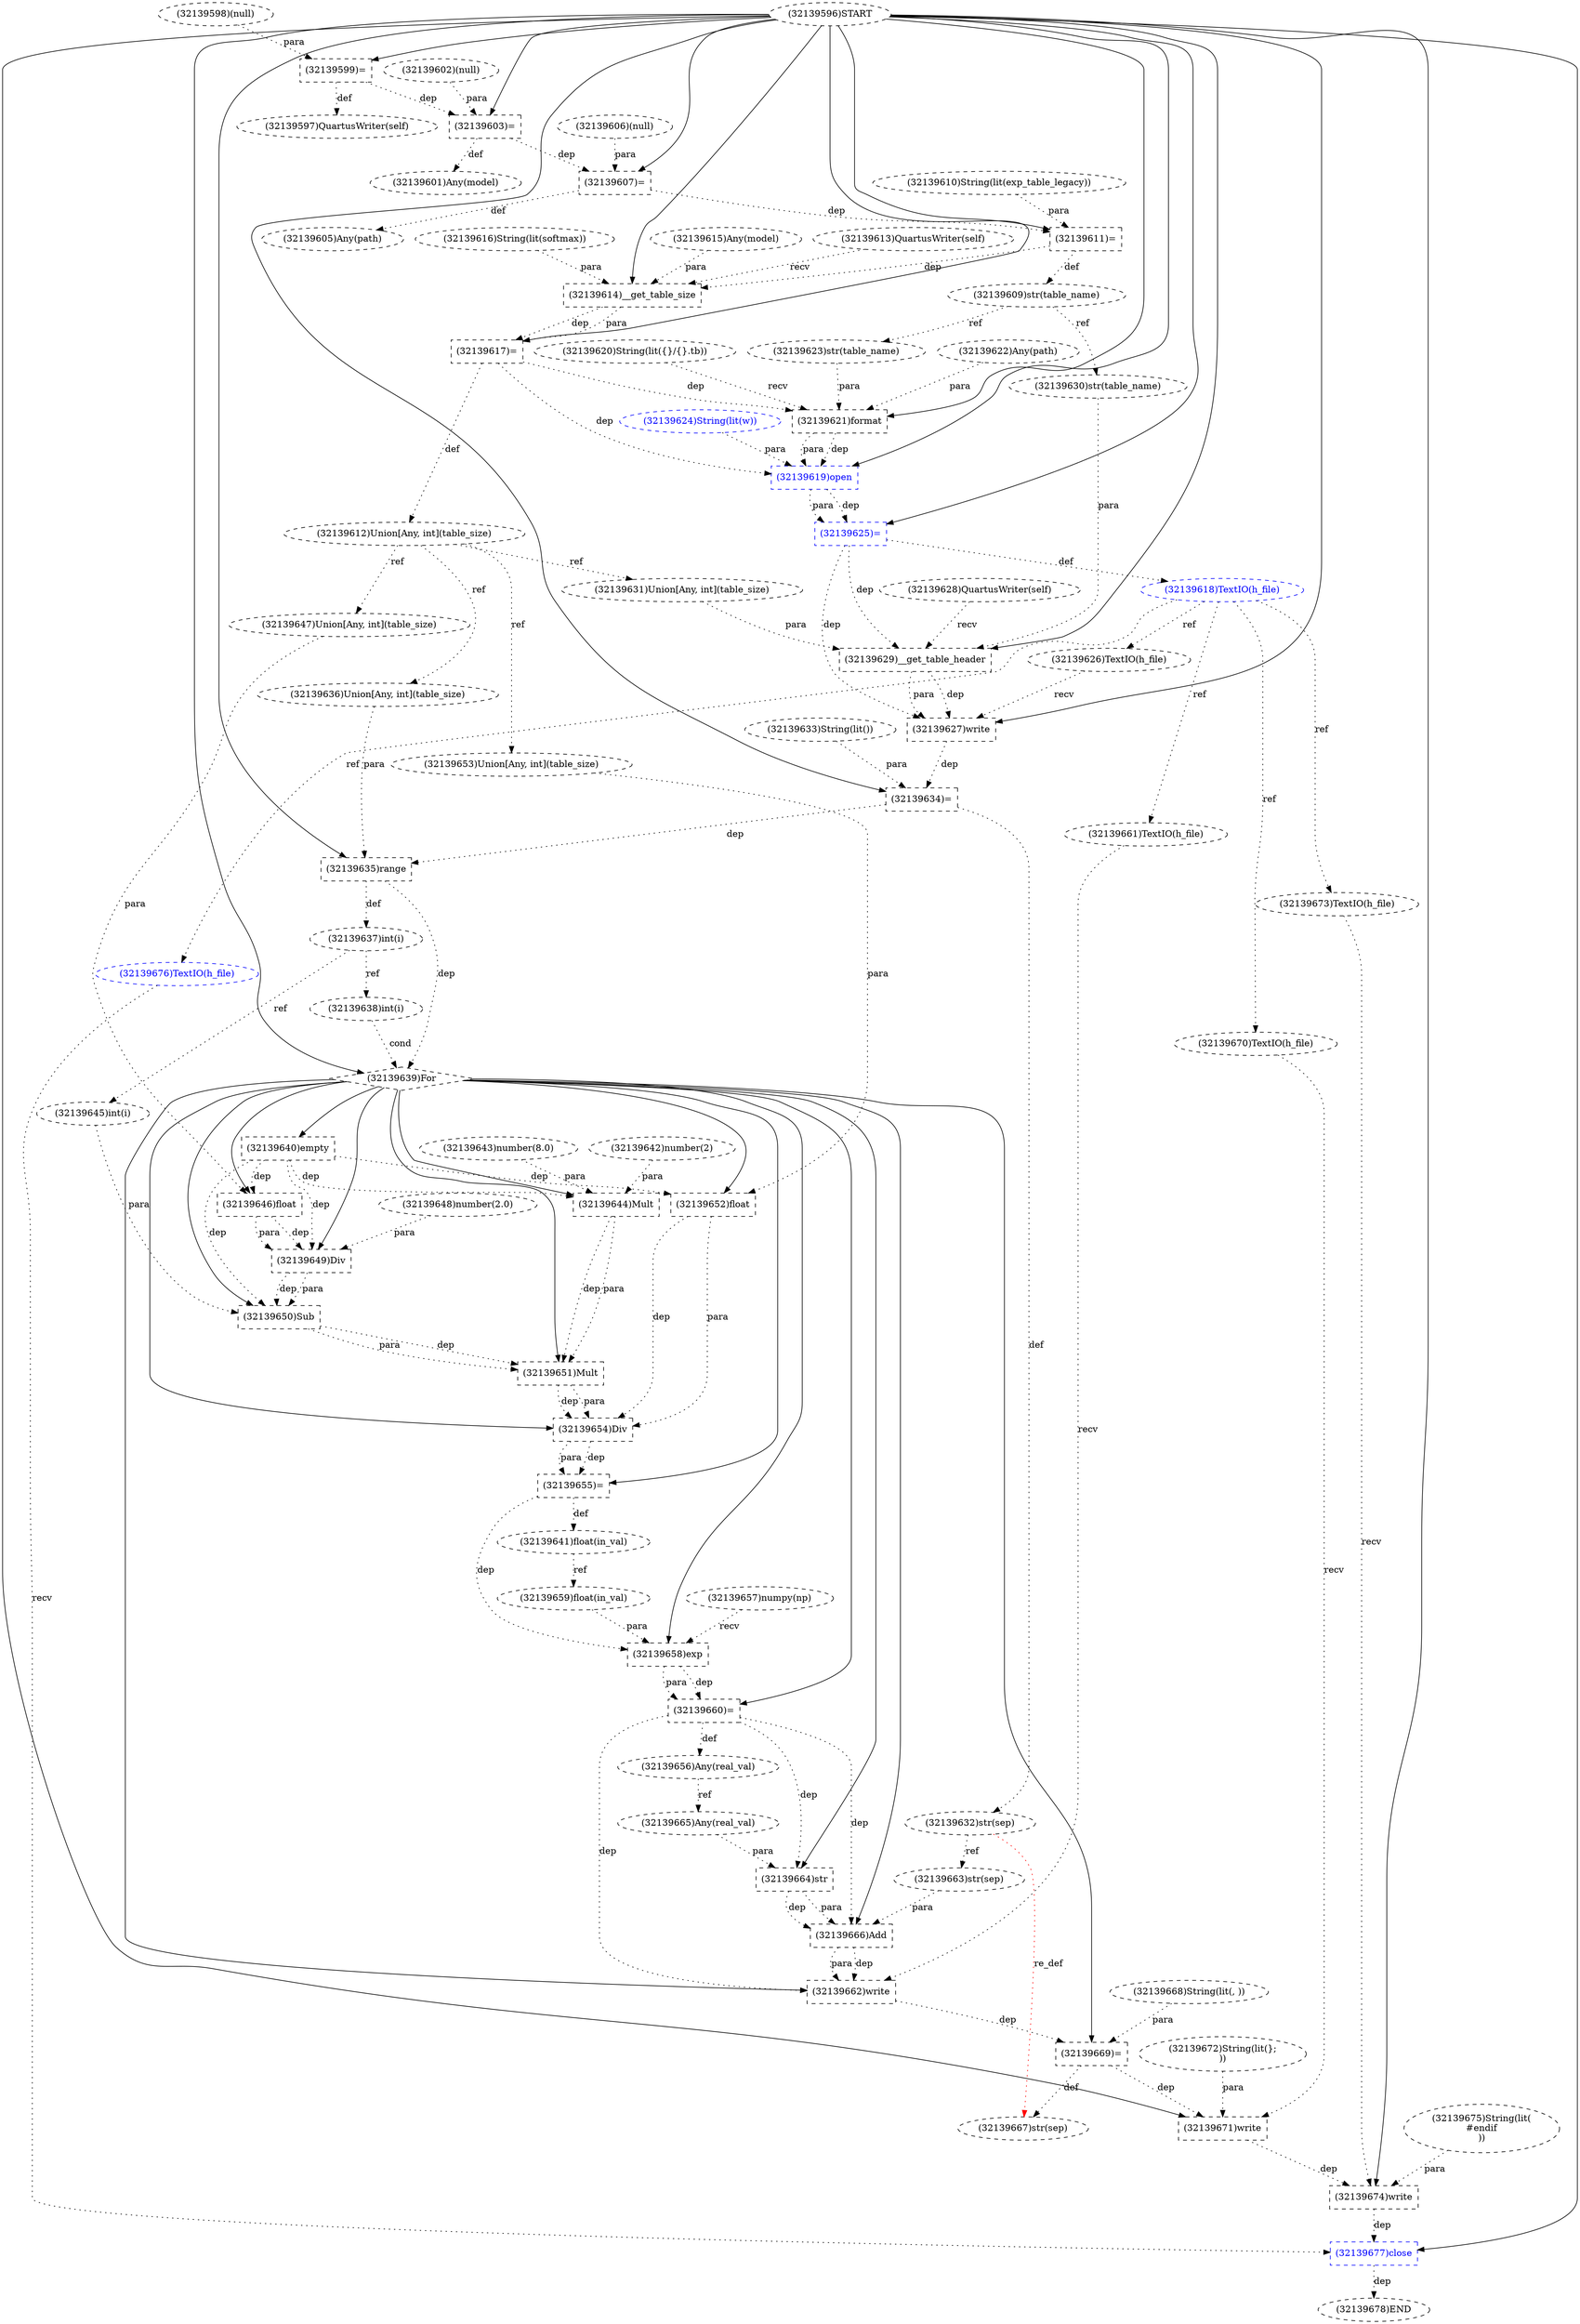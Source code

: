 digraph G {
1 [label="(32139662)write" shape=box style=dashed]
2 [label="(32139649)Div" shape=box style=dashed]
3 [label="(32139616)String(lit(softmax))" shape=ellipse style=dashed]
4 [label="(32139622)Any(path)" shape=ellipse style=dashed]
5 [label="(32139641)float(in_val)" shape=ellipse style=dashed]
6 [label="(32139672)String(lit(};
))" shape=ellipse style=dashed]
7 [label="(32139618)TextIO(h_file)" shape=ellipse style=dashed color=blue fontcolor=blue]
8 [label="(32139619)open" shape=box style=dashed color=blue fontcolor=blue]
9 [label="(32139637)int(i)" shape=ellipse style=dashed]
10 [label="(32139640)empty" shape=box style=dashed]
11 [label="(32139661)TextIO(h_file)" shape=ellipse style=dashed]
12 [label="(32139628)QuartusWriter(self)" shape=ellipse style=dashed]
13 [label="(32139663)str(sep)" shape=ellipse style=dashed]
14 [label="(32139615)Any(model)" shape=ellipse style=dashed]
15 [label="(32139633)String(lit())" shape=ellipse style=dashed]
16 [label="(32139639)For" shape=diamond style=dashed]
17 [label="(32139677)close" shape=box style=dashed color=blue fontcolor=blue]
18 [label="(32139630)str(table_name)" shape=ellipse style=dashed]
19 [label="(32139599)=" shape=box style=dashed]
20 [label="(32139611)=" shape=box style=dashed]
21 [label="(32139621)format" shape=box style=dashed]
22 [label="(32139645)int(i)" shape=ellipse style=dashed]
23 [label="(32139659)float(in_val)" shape=ellipse style=dashed]
24 [label="(32139657)numpy(np)" shape=ellipse style=dashed]
25 [label="(32139631)Union[Any, int](table_size)" shape=ellipse style=dashed]
26 [label="(32139624)String(lit(w))" shape=ellipse style=dashed color=blue fontcolor=blue]
27 [label="(32139660)=" shape=box style=dashed]
28 [label="(32139644)Mult" shape=box style=dashed]
29 [label="(32139673)TextIO(h_file)" shape=ellipse style=dashed]
30 [label="(32139610)String(lit(exp_table_legacy))" shape=ellipse style=dashed]
31 [label="(32139666)Add" shape=box style=dashed]
32 [label="(32139632)str(sep)" shape=ellipse style=dashed]
33 [label="(32139614)__get_table_size" shape=box style=dashed]
34 [label="(32139613)QuartusWriter(self)" shape=ellipse style=dashed]
35 [label="(32139669)=" shape=box style=dashed]
36 [label="(32139674)write" shape=box style=dashed]
37 [label="(32139655)=" shape=box style=dashed]
38 [label="(32139603)=" shape=box style=dashed]
39 [label="(32139629)__get_table_header" shape=box style=dashed]
40 [label="(32139651)Mult" shape=box style=dashed]
41 [label="(32139607)=" shape=box style=dashed]
42 [label="(32139627)write" shape=box style=dashed]
43 [label="(32139670)TextIO(h_file)" shape=ellipse style=dashed]
44 [label="(32139605)Any(path)" shape=ellipse style=dashed]
45 [label="(32139652)float" shape=box style=dashed]
46 [label="(32139634)=" shape=box style=dashed]
47 [label="(32139625)=" shape=box style=dashed color=blue fontcolor=blue]
48 [label="(32139647)Union[Any, int](table_size)" shape=ellipse style=dashed]
49 [label="(32139602)(null)" shape=ellipse style=dashed]
50 [label="(32139667)str(sep)" shape=ellipse style=dashed]
51 [label="(32139598)(null)" shape=ellipse style=dashed]
52 [label="(32139606)(null)" shape=ellipse style=dashed]
53 [label="(32139646)float" shape=box style=dashed]
54 [label="(32139626)TextIO(h_file)" shape=ellipse style=dashed]
55 [label="(32139656)Any(real_val)" shape=ellipse style=dashed]
56 [label="(32139664)str" shape=box style=dashed]
57 [label="(32139635)range" shape=box style=dashed]
58 [label="(32139658)exp" shape=box style=dashed]
59 [label="(32139654)Div" shape=box style=dashed]
60 [label="(32139636)Union[Any, int](table_size)" shape=ellipse style=dashed]
61 [label="(32139678)END" style=dashed]
62 [label="(32139617)=" shape=box style=dashed]
63 [label="(32139643)number(8.0)" shape=ellipse style=dashed]
64 [label="(32139648)number(2.0)" shape=ellipse style=dashed]
65 [label="(32139612)Union[Any, int](table_size)" shape=ellipse style=dashed]
66 [label="(32139642)number(2)" shape=ellipse style=dashed]
67 [label="(32139665)Any(real_val)" shape=ellipse style=dashed]
68 [label="(32139597)QuartusWriter(self)" shape=ellipse style=dashed]
69 [label="(32139671)write" shape=box style=dashed]
70 [label="(32139676)TextIO(h_file)" shape=ellipse style=dashed color=blue fontcolor=blue]
71 [label="(32139675)String(lit(
#endif
))" shape=ellipse style=dashed]
72 [label="(32139609)str(table_name)" shape=ellipse style=dashed]
73 [label="(32139638)int(i)" shape=ellipse style=dashed]
74 [label="(32139668)String(lit(, ))" shape=ellipse style=dashed]
75 [label="(32139653)Union[Any, int](table_size)" shape=ellipse style=dashed]
76 [label="(32139601)Any(model)" shape=ellipse style=dashed]
77 [label="(32139620)String(lit({}/{}.tb))" shape=ellipse style=dashed]
78 [label="(32139623)str(table_name)" shape=ellipse style=dashed]
79 [label="(32139596)START" style=dashed]
80 [label="(32139650)Sub" shape=box style=dashed]
16 -> 1 [label="" style=solid];
11 -> 1 [label="recv" style=dotted];
31 -> 1 [label="dep" style=dotted];
31 -> 1 [label="para" style=dotted];
27 -> 1 [label="dep" style=dotted];
16 -> 2 [label="" style=solid];
53 -> 2 [label="dep" style=dotted];
53 -> 2 [label="para" style=dotted];
64 -> 2 [label="para" style=dotted];
10 -> 2 [label="dep" style=dotted];
37 -> 5 [label="def" style=dotted];
47 -> 7 [label="def" style=dotted];
79 -> 8 [label="" style=solid];
21 -> 8 [label="dep" style=dotted];
21 -> 8 [label="para" style=dotted];
26 -> 8 [label="para" style=dotted];
62 -> 8 [label="dep" style=dotted];
57 -> 9 [label="def" style=dotted];
16 -> 10 [label="" style=solid];
7 -> 11 [label="ref" style=dotted];
32 -> 13 [label="ref" style=dotted];
79 -> 16 [label="" style=solid];
57 -> 16 [label="dep" style=dotted];
73 -> 16 [label="cond" style=dotted];
79 -> 17 [label="" style=solid];
70 -> 17 [label="recv" style=dotted];
36 -> 17 [label="dep" style=dotted];
72 -> 18 [label="ref" style=dotted];
79 -> 19 [label="" style=solid];
51 -> 19 [label="para" style=dotted];
79 -> 20 [label="" style=solid];
30 -> 20 [label="para" style=dotted];
41 -> 20 [label="dep" style=dotted];
79 -> 21 [label="" style=solid];
77 -> 21 [label="recv" style=dotted];
4 -> 21 [label="para" style=dotted];
78 -> 21 [label="para" style=dotted];
62 -> 21 [label="dep" style=dotted];
9 -> 22 [label="ref" style=dotted];
5 -> 23 [label="ref" style=dotted];
65 -> 25 [label="ref" style=dotted];
16 -> 27 [label="" style=solid];
58 -> 27 [label="dep" style=dotted];
58 -> 27 [label="para" style=dotted];
16 -> 28 [label="" style=solid];
66 -> 28 [label="para" style=dotted];
63 -> 28 [label="para" style=dotted];
10 -> 28 [label="dep" style=dotted];
7 -> 29 [label="ref" style=dotted];
16 -> 31 [label="" style=solid];
13 -> 31 [label="para" style=dotted];
56 -> 31 [label="dep" style=dotted];
56 -> 31 [label="para" style=dotted];
27 -> 31 [label="dep" style=dotted];
46 -> 32 [label="def" style=dotted];
79 -> 33 [label="" style=solid];
34 -> 33 [label="recv" style=dotted];
14 -> 33 [label="para" style=dotted];
3 -> 33 [label="para" style=dotted];
20 -> 33 [label="dep" style=dotted];
16 -> 35 [label="" style=solid];
74 -> 35 [label="para" style=dotted];
1 -> 35 [label="dep" style=dotted];
79 -> 36 [label="" style=solid];
29 -> 36 [label="recv" style=dotted];
71 -> 36 [label="para" style=dotted];
69 -> 36 [label="dep" style=dotted];
16 -> 37 [label="" style=solid];
59 -> 37 [label="dep" style=dotted];
59 -> 37 [label="para" style=dotted];
79 -> 38 [label="" style=solid];
49 -> 38 [label="para" style=dotted];
19 -> 38 [label="dep" style=dotted];
79 -> 39 [label="" style=solid];
12 -> 39 [label="recv" style=dotted];
18 -> 39 [label="para" style=dotted];
25 -> 39 [label="para" style=dotted];
47 -> 39 [label="dep" style=dotted];
16 -> 40 [label="" style=solid];
28 -> 40 [label="dep" style=dotted];
28 -> 40 [label="para" style=dotted];
80 -> 40 [label="dep" style=dotted];
80 -> 40 [label="para" style=dotted];
79 -> 41 [label="" style=solid];
52 -> 41 [label="para" style=dotted];
38 -> 41 [label="dep" style=dotted];
79 -> 42 [label="" style=solid];
54 -> 42 [label="recv" style=dotted];
39 -> 42 [label="dep" style=dotted];
39 -> 42 [label="para" style=dotted];
47 -> 42 [label="dep" style=dotted];
7 -> 43 [label="ref" style=dotted];
41 -> 44 [label="def" style=dotted];
16 -> 45 [label="" style=solid];
75 -> 45 [label="para" style=dotted];
10 -> 45 [label="dep" style=dotted];
79 -> 46 [label="" style=solid];
15 -> 46 [label="para" style=dotted];
42 -> 46 [label="dep" style=dotted];
79 -> 47 [label="" style=solid];
8 -> 47 [label="dep" style=dotted];
8 -> 47 [label="para" style=dotted];
65 -> 48 [label="ref" style=dotted];
35 -> 50 [label="def" style=dotted];
32 -> 50 [label="re_def" style=dotted color=red];
16 -> 53 [label="" style=solid];
48 -> 53 [label="para" style=dotted];
10 -> 53 [label="dep" style=dotted];
7 -> 54 [label="ref" style=dotted];
27 -> 55 [label="def" style=dotted];
16 -> 56 [label="" style=solid];
67 -> 56 [label="para" style=dotted];
27 -> 56 [label="dep" style=dotted];
79 -> 57 [label="" style=solid];
60 -> 57 [label="para" style=dotted];
46 -> 57 [label="dep" style=dotted];
16 -> 58 [label="" style=solid];
24 -> 58 [label="recv" style=dotted];
23 -> 58 [label="para" style=dotted];
37 -> 58 [label="dep" style=dotted];
16 -> 59 [label="" style=solid];
40 -> 59 [label="dep" style=dotted];
40 -> 59 [label="para" style=dotted];
45 -> 59 [label="dep" style=dotted];
45 -> 59 [label="para" style=dotted];
65 -> 60 [label="ref" style=dotted];
17 -> 61 [label="dep" style=dotted];
79 -> 62 [label="" style=solid];
33 -> 62 [label="dep" style=dotted];
33 -> 62 [label="para" style=dotted];
62 -> 65 [label="def" style=dotted];
55 -> 67 [label="ref" style=dotted];
19 -> 68 [label="def" style=dotted];
79 -> 69 [label="" style=solid];
43 -> 69 [label="recv" style=dotted];
6 -> 69 [label="para" style=dotted];
35 -> 69 [label="dep" style=dotted];
7 -> 70 [label="ref" style=dotted];
20 -> 72 [label="def" style=dotted];
9 -> 73 [label="ref" style=dotted];
65 -> 75 [label="ref" style=dotted];
38 -> 76 [label="def" style=dotted];
72 -> 78 [label="ref" style=dotted];
16 -> 80 [label="" style=solid];
22 -> 80 [label="para" style=dotted];
2 -> 80 [label="dep" style=dotted];
2 -> 80 [label="para" style=dotted];
10 -> 80 [label="dep" style=dotted];
}